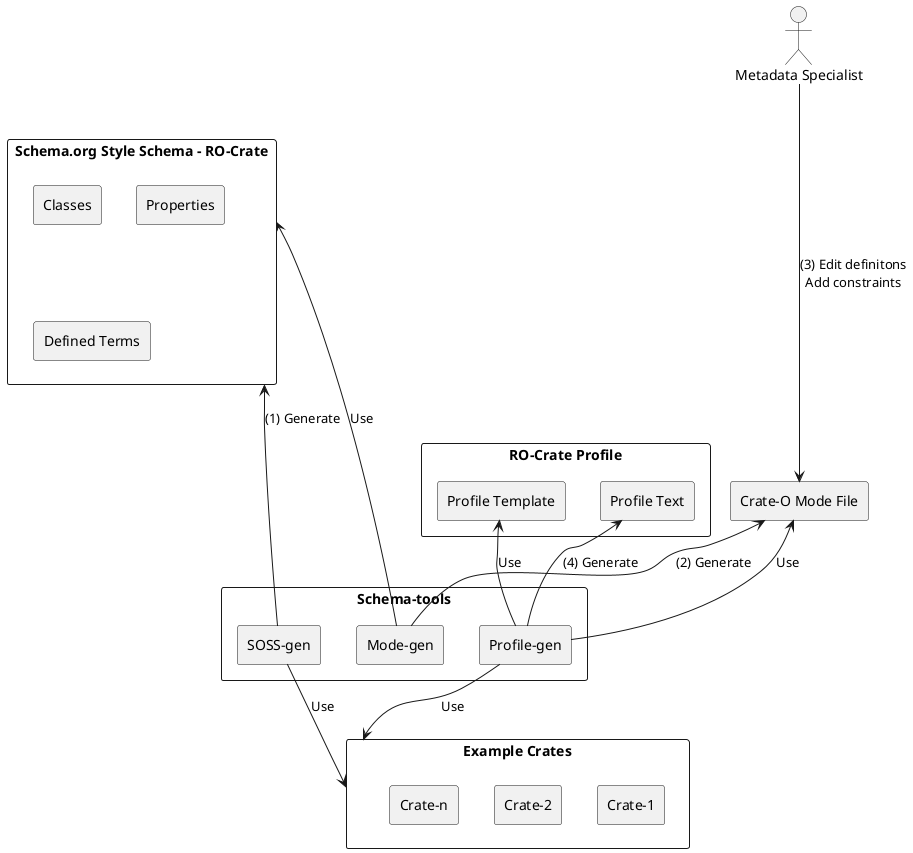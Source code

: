 @startuml

rectangle "Example Crates" as ex {
    rectangle Crate-1 {

    }
    rectangle Crate-2 {

    }
    rectangle Crate-n {

    }

}


rectangle "Schema.org Style Schema - RO-Crate" as soss {
    rectangle "Classes"
    rectangle "Properties"
    rectangle "Defined Terms"
}

rectangle "Crate-O Mode File"  as mode {
    
}

rectangle "RO-Crate Profile" {
    rectangle "Profile Text" as pt
     rectangle "Profile Template" as tp
}

rectangle "Schema-tools"  as st {
 rectangle "Profile-gen" as pg 
 rectangle "Mode-gen" as mg
 rectangle "SOSS-gen" as sg
}

actor "Metadata Specialist" as ms
ms --down--> mode : (3) Edit definitons\nAdd constraints


sg --up--> soss : (1) Generate
mg -up-> mode : (2) Generate
pg -up-> pt : (4) Generate
pg -up->  mode : Use
pg -up-> tp : Use
mg -down-> soss : Use

sg -down-> ex : Use
pg -down-> ex : Use




'
@enduml
